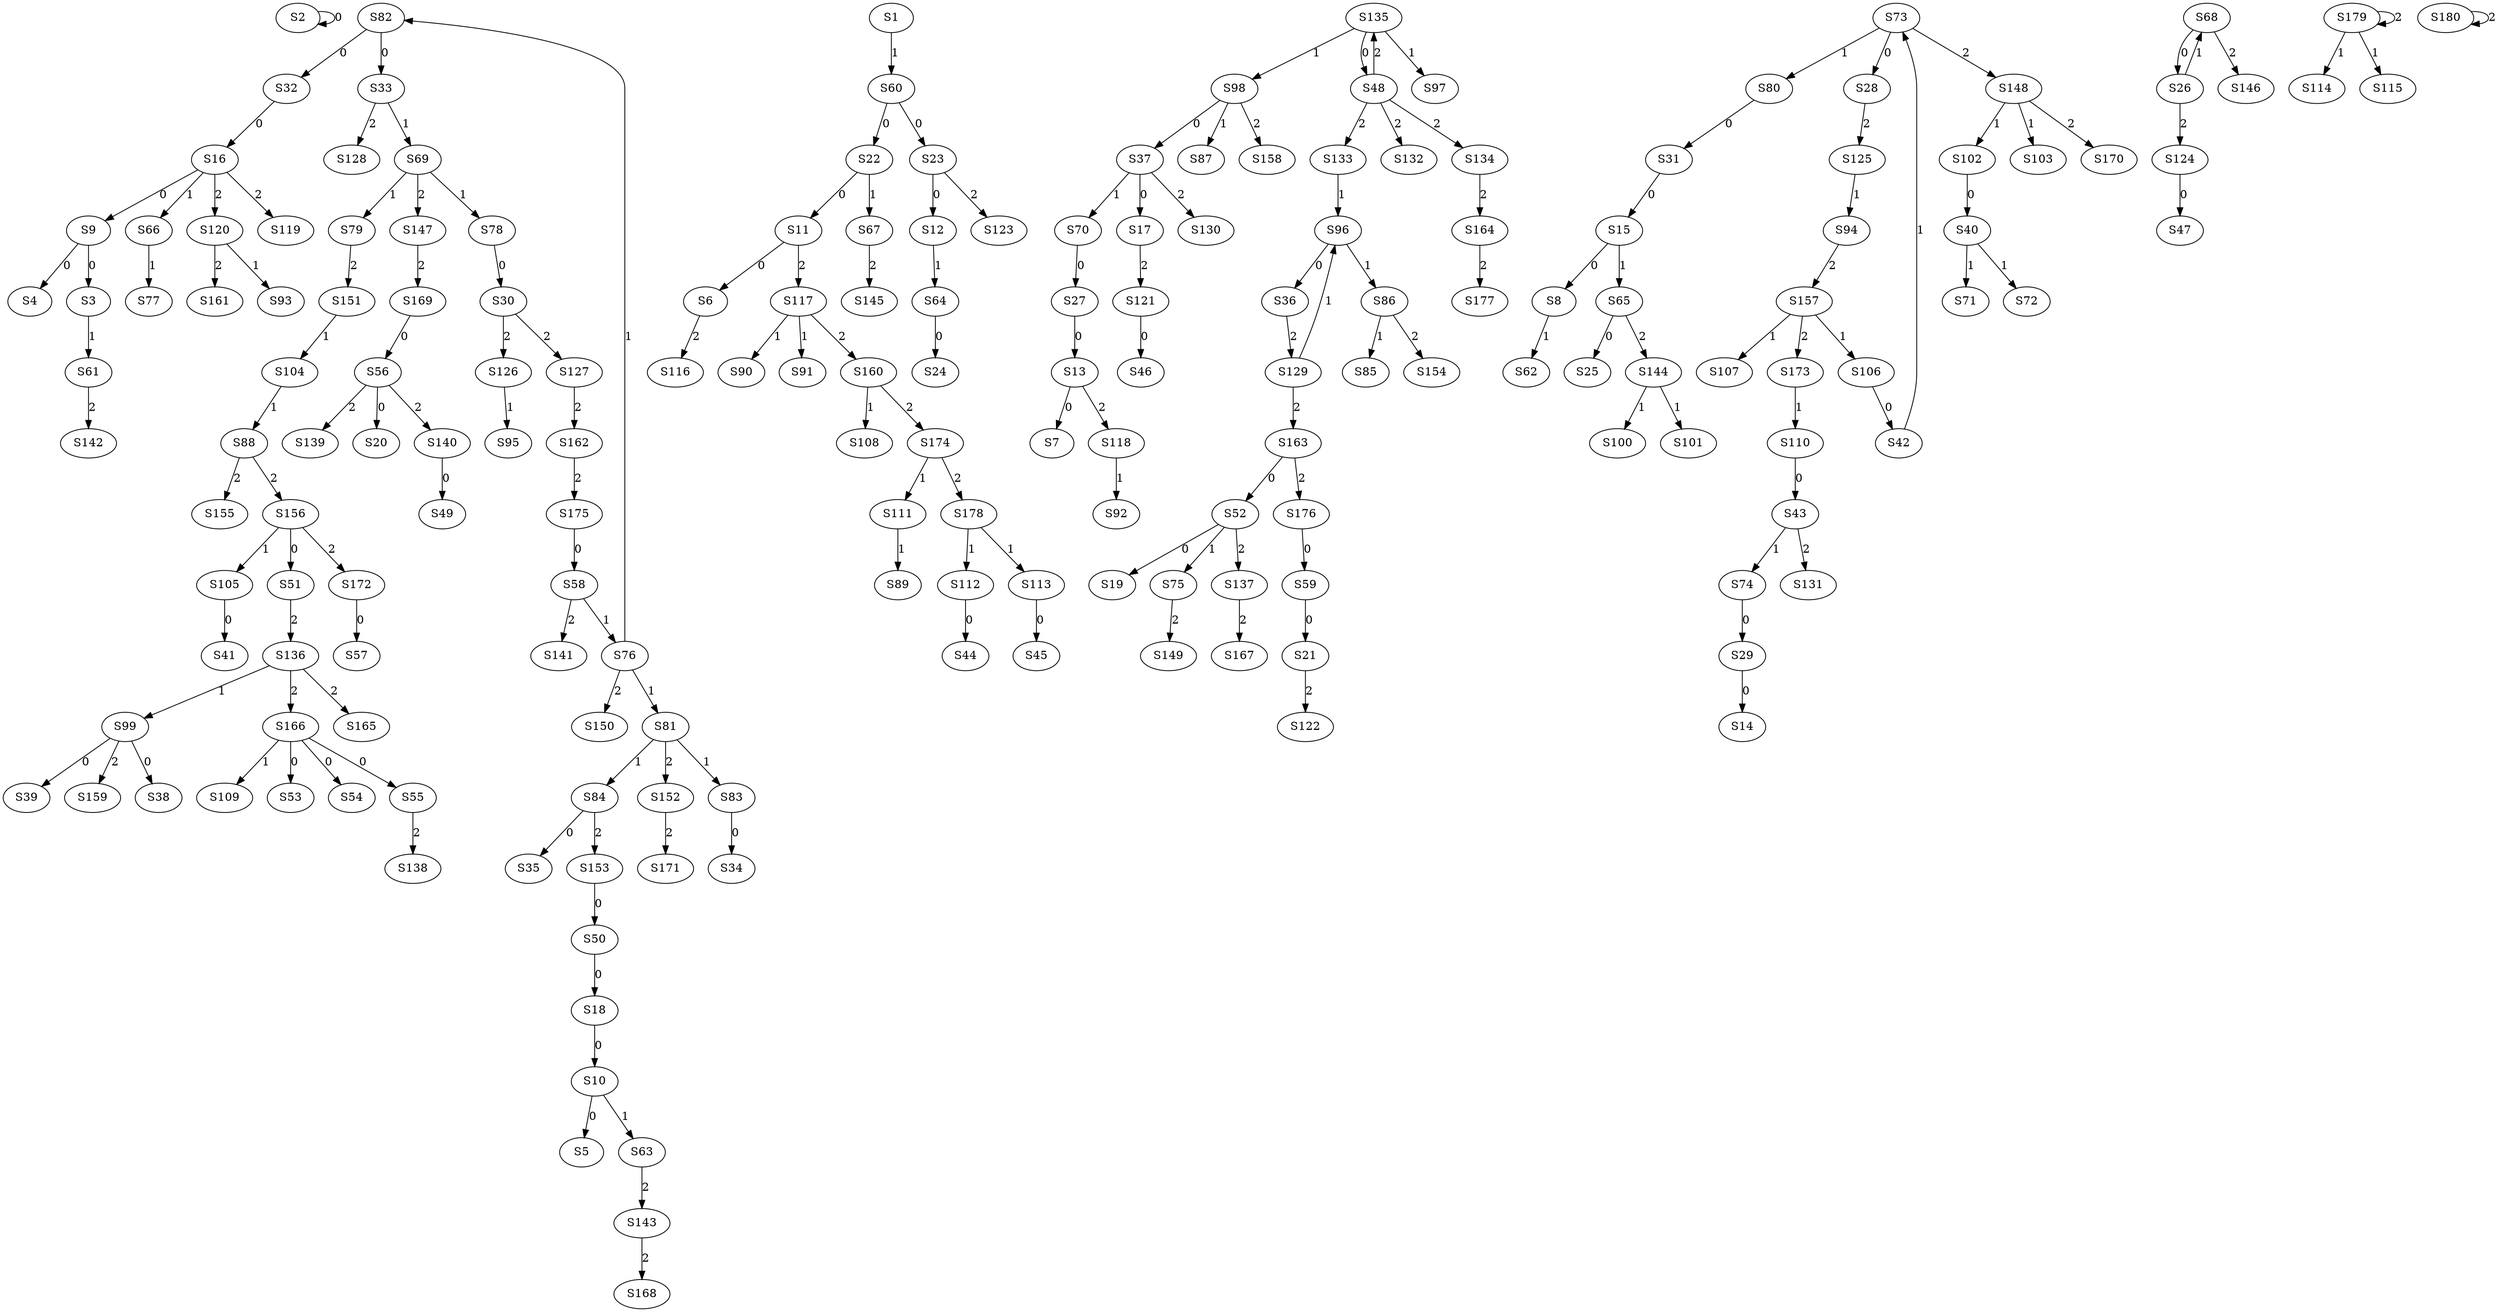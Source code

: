 strict digraph {
	S2 -> S2 [ label = 0 ];
	S9 -> S3 [ label = 0 ];
	S9 -> S4 [ label = 0 ];
	S10 -> S5 [ label = 0 ];
	S11 -> S6 [ label = 0 ];
	S13 -> S7 [ label = 0 ];
	S15 -> S8 [ label = 0 ];
	S16 -> S9 [ label = 0 ];
	S18 -> S10 [ label = 0 ];
	S22 -> S11 [ label = 0 ];
	S23 -> S12 [ label = 0 ];
	S27 -> S13 [ label = 0 ];
	S29 -> S14 [ label = 0 ];
	S31 -> S15 [ label = 0 ];
	S32 -> S16 [ label = 0 ];
	S37 -> S17 [ label = 0 ];
	S50 -> S18 [ label = 0 ];
	S52 -> S19 [ label = 0 ];
	S56 -> S20 [ label = 0 ];
	S59 -> S21 [ label = 0 ];
	S60 -> S22 [ label = 0 ];
	S60 -> S23 [ label = 0 ];
	S64 -> S24 [ label = 0 ];
	S65 -> S25 [ label = 0 ];
	S68 -> S26 [ label = 0 ];
	S70 -> S27 [ label = 0 ];
	S73 -> S28 [ label = 0 ];
	S74 -> S29 [ label = 0 ];
	S78 -> S30 [ label = 0 ];
	S80 -> S31 [ label = 0 ];
	S82 -> S32 [ label = 0 ];
	S82 -> S33 [ label = 0 ];
	S83 -> S34 [ label = 0 ];
	S84 -> S35 [ label = 0 ];
	S96 -> S36 [ label = 0 ];
	S98 -> S37 [ label = 0 ];
	S99 -> S38 [ label = 0 ];
	S99 -> S39 [ label = 0 ];
	S102 -> S40 [ label = 0 ];
	S105 -> S41 [ label = 0 ];
	S106 -> S42 [ label = 0 ];
	S110 -> S43 [ label = 0 ];
	S112 -> S44 [ label = 0 ];
	S113 -> S45 [ label = 0 ];
	S121 -> S46 [ label = 0 ];
	S124 -> S47 [ label = 0 ];
	S135 -> S48 [ label = 0 ];
	S140 -> S49 [ label = 0 ];
	S153 -> S50 [ label = 0 ];
	S156 -> S51 [ label = 0 ];
	S163 -> S52 [ label = 0 ];
	S166 -> S53 [ label = 0 ];
	S166 -> S54 [ label = 0 ];
	S166 -> S55 [ label = 0 ];
	S169 -> S56 [ label = 0 ];
	S172 -> S57 [ label = 0 ];
	S175 -> S58 [ label = 0 ];
	S176 -> S59 [ label = 0 ];
	S1 -> S60 [ label = 1 ];
	S3 -> S61 [ label = 1 ];
	S8 -> S62 [ label = 1 ];
	S10 -> S63 [ label = 1 ];
	S12 -> S64 [ label = 1 ];
	S15 -> S65 [ label = 1 ];
	S16 -> S66 [ label = 1 ];
	S22 -> S67 [ label = 1 ];
	S26 -> S68 [ label = 1 ];
	S33 -> S69 [ label = 1 ];
	S37 -> S70 [ label = 1 ];
	S40 -> S71 [ label = 1 ];
	S40 -> S72 [ label = 1 ];
	S42 -> S73 [ label = 1 ];
	S43 -> S74 [ label = 1 ];
	S52 -> S75 [ label = 1 ];
	S58 -> S76 [ label = 1 ];
	S66 -> S77 [ label = 1 ];
	S69 -> S78 [ label = 1 ];
	S69 -> S79 [ label = 1 ];
	S73 -> S80 [ label = 1 ];
	S76 -> S81 [ label = 1 ];
	S76 -> S82 [ label = 1 ];
	S81 -> S83 [ label = 1 ];
	S81 -> S84 [ label = 1 ];
	S86 -> S85 [ label = 1 ];
	S96 -> S86 [ label = 1 ];
	S98 -> S87 [ label = 1 ];
	S104 -> S88 [ label = 1 ];
	S111 -> S89 [ label = 1 ];
	S117 -> S90 [ label = 1 ];
	S117 -> S91 [ label = 1 ];
	S118 -> S92 [ label = 1 ];
	S120 -> S93 [ label = 1 ];
	S125 -> S94 [ label = 1 ];
	S126 -> S95 [ label = 1 ];
	S133 -> S96 [ label = 1 ];
	S135 -> S97 [ label = 1 ];
	S135 -> S98 [ label = 1 ];
	S136 -> S99 [ label = 1 ];
	S144 -> S100 [ label = 1 ];
	S144 -> S101 [ label = 1 ];
	S148 -> S102 [ label = 1 ];
	S148 -> S103 [ label = 1 ];
	S151 -> S104 [ label = 1 ];
	S156 -> S105 [ label = 1 ];
	S157 -> S106 [ label = 1 ];
	S157 -> S107 [ label = 1 ];
	S160 -> S108 [ label = 1 ];
	S166 -> S109 [ label = 1 ];
	S173 -> S110 [ label = 1 ];
	S174 -> S111 [ label = 1 ];
	S178 -> S112 [ label = 1 ];
	S178 -> S113 [ label = 1 ];
	S179 -> S114 [ label = 1 ];
	S179 -> S115 [ label = 1 ];
	S6 -> S116 [ label = 2 ];
	S11 -> S117 [ label = 2 ];
	S13 -> S118 [ label = 2 ];
	S16 -> S119 [ label = 2 ];
	S16 -> S120 [ label = 2 ];
	S17 -> S121 [ label = 2 ];
	S21 -> S122 [ label = 2 ];
	S23 -> S123 [ label = 2 ];
	S26 -> S124 [ label = 2 ];
	S28 -> S125 [ label = 2 ];
	S30 -> S126 [ label = 2 ];
	S30 -> S127 [ label = 2 ];
	S33 -> S128 [ label = 2 ];
	S36 -> S129 [ label = 2 ];
	S37 -> S130 [ label = 2 ];
	S43 -> S131 [ label = 2 ];
	S48 -> S132 [ label = 2 ];
	S48 -> S133 [ label = 2 ];
	S48 -> S134 [ label = 2 ];
	S48 -> S135 [ label = 2 ];
	S51 -> S136 [ label = 2 ];
	S52 -> S137 [ label = 2 ];
	S55 -> S138 [ label = 2 ];
	S56 -> S139 [ label = 2 ];
	S56 -> S140 [ label = 2 ];
	S58 -> S141 [ label = 2 ];
	S61 -> S142 [ label = 2 ];
	S63 -> S143 [ label = 2 ];
	S65 -> S144 [ label = 2 ];
	S67 -> S145 [ label = 2 ];
	S68 -> S146 [ label = 2 ];
	S69 -> S147 [ label = 2 ];
	S73 -> S148 [ label = 2 ];
	S75 -> S149 [ label = 2 ];
	S76 -> S150 [ label = 2 ];
	S79 -> S151 [ label = 2 ];
	S81 -> S152 [ label = 2 ];
	S84 -> S153 [ label = 2 ];
	S86 -> S154 [ label = 2 ];
	S88 -> S155 [ label = 2 ];
	S88 -> S156 [ label = 2 ];
	S94 -> S157 [ label = 2 ];
	S98 -> S158 [ label = 2 ];
	S99 -> S159 [ label = 2 ];
	S117 -> S160 [ label = 2 ];
	S120 -> S161 [ label = 2 ];
	S127 -> S162 [ label = 2 ];
	S129 -> S163 [ label = 2 ];
	S134 -> S164 [ label = 2 ];
	S136 -> S165 [ label = 2 ];
	S136 -> S166 [ label = 2 ];
	S137 -> S167 [ label = 2 ];
	S143 -> S168 [ label = 2 ];
	S147 -> S169 [ label = 2 ];
	S148 -> S170 [ label = 2 ];
	S152 -> S171 [ label = 2 ];
	S156 -> S172 [ label = 2 ];
	S157 -> S173 [ label = 2 ];
	S160 -> S174 [ label = 2 ];
	S162 -> S175 [ label = 2 ];
	S163 -> S176 [ label = 2 ];
	S164 -> S177 [ label = 2 ];
	S174 -> S178 [ label = 2 ];
	S179 -> S179 [ label = 2 ];
	S180 -> S180 [ label = 2 ];
	S129 -> S96 [ label = 1 ];
}